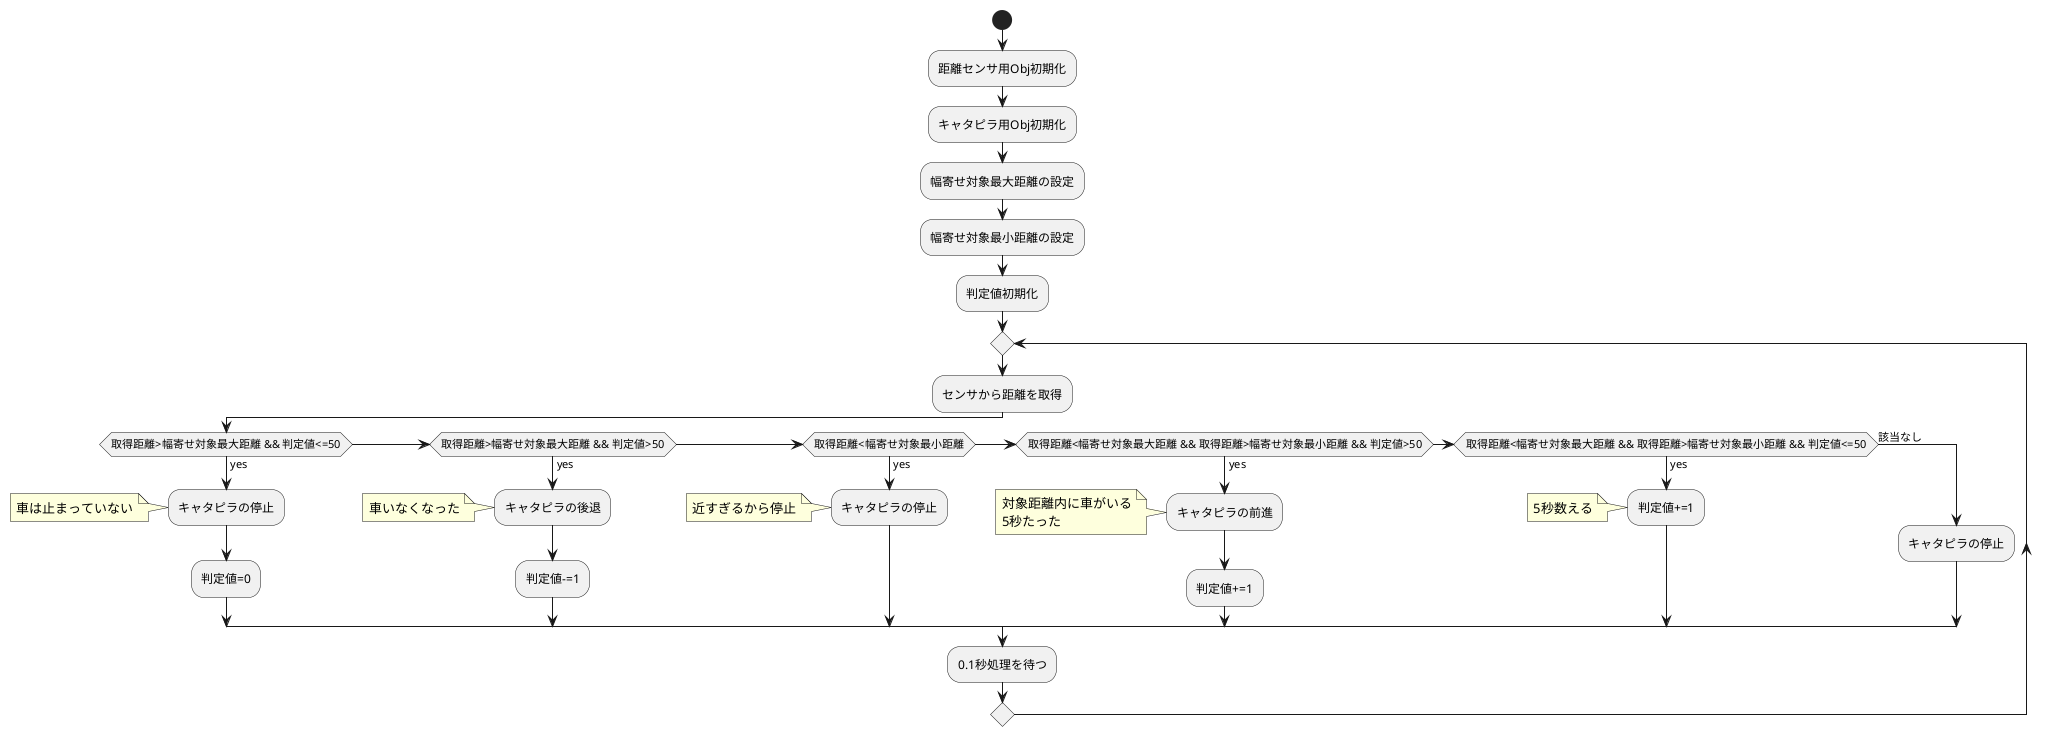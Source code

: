@startuml

start
:距離センサ用Obj初期化;
:キャタピラ用Obj初期化;
:幅寄せ対象最大距離の設定;
:幅寄せ対象最小距離の設定;
:判定値初期化;

repeat
    :センサから距離を取得;    

    if (取得距離>幅寄せ対象最大距離 && 判定値<=50) then (yes)
    :キャタピラの停止;
        note left
        車は止まっていない
        end note
    :判定値=0;    
    elseif (取得距離>幅寄せ対象最大距離 && 判定値>50) then (yes)
    :キャタピラの後退;
        note left
        車いなくなった
        end note
    :判定値-=1;
    elseif (取得距離<幅寄せ対象最小距離) then (yes)
    :キャタピラの停止;
        note left
        近すぎるから停止
        end note
    elseif (取得距離<幅寄せ対象最大距離 && 取得距離>幅寄せ対象最小距離 && 判定値>50) then (yes)
    :キャタピラの前進;
        note left
        対象距離内に車がいる
        5秒たった
        end note
    :判定値+=1;
    elseif (取得距離<幅寄せ対象最大距離 && 取得距離>幅寄せ対象最小距離 && 判定値<=50) then (yes)
    :判定値+=1;    
        note left
        5秒数える
        end note
    else (該当なし)
    :キャタピラの停止;
    endif

    :0.1秒処理を待つ;
repeat while ()



@enduml
